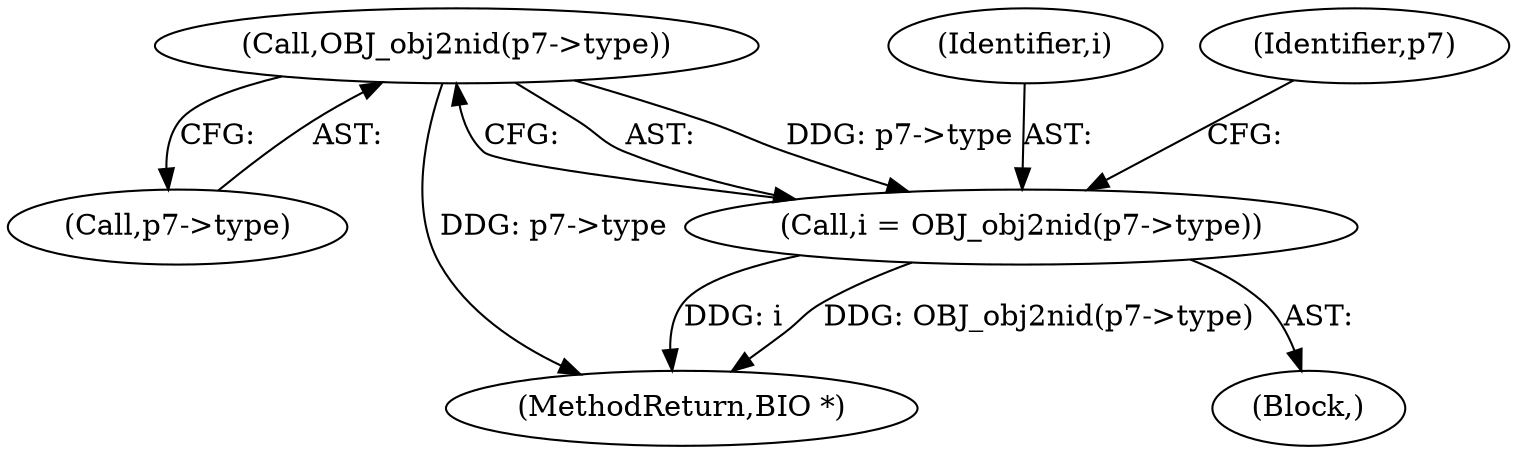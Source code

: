 digraph "0_openssl_59302b600e8d5b77ef144e447bb046fd7ab72686@pointer" {
"1000210" [label="(Call,OBJ_obj2nid(p7->type))"];
"1000208" [label="(Call,i = OBJ_obj2nid(p7->type))"];
"1000211" [label="(Call,p7->type)"];
"1000115" [label="(Block,)"];
"1000210" [label="(Call,OBJ_obj2nid(p7->type))"];
"1000209" [label="(Identifier,i)"];
"1000208" [label="(Call,i = OBJ_obj2nid(p7->type))"];
"1000725" [label="(MethodReturn,BIO *)"];
"1000216" [label="(Identifier,p7)"];
"1000210" -> "1000208"  [label="AST: "];
"1000210" -> "1000211"  [label="CFG: "];
"1000211" -> "1000210"  [label="AST: "];
"1000208" -> "1000210"  [label="CFG: "];
"1000210" -> "1000725"  [label="DDG: p7->type"];
"1000210" -> "1000208"  [label="DDG: p7->type"];
"1000208" -> "1000115"  [label="AST: "];
"1000209" -> "1000208"  [label="AST: "];
"1000216" -> "1000208"  [label="CFG: "];
"1000208" -> "1000725"  [label="DDG: i"];
"1000208" -> "1000725"  [label="DDG: OBJ_obj2nid(p7->type)"];
}
